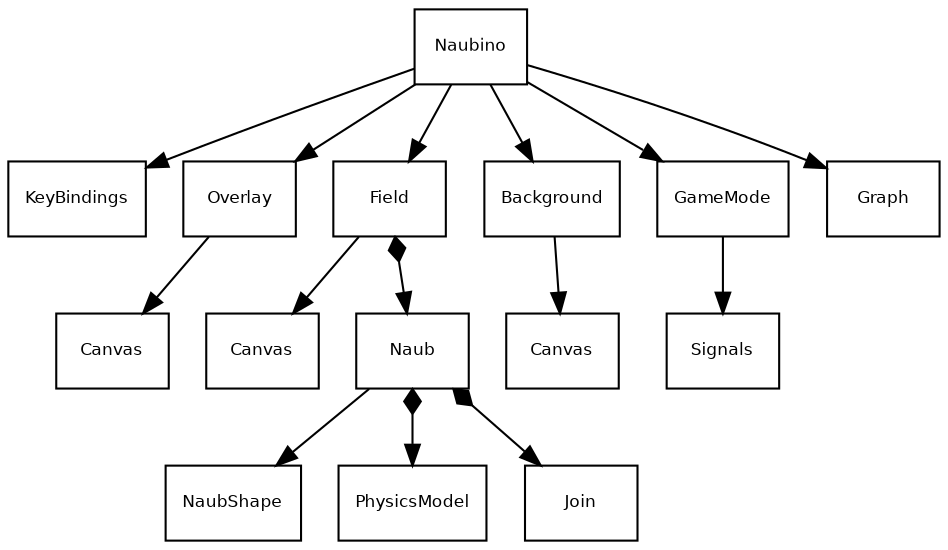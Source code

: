 digraph G {
  fontname = "Bitstream Vera Sans"
  fontsize = 8

  node [fontname = "Bitstream Vera Sans"
    fontsize = 8
    shape = "record"]
  edge [fontname = "Bitstream Vera Sans"
    fontsize = 8
    arrowhead = "normal"
    arrowtail  = "none"
    dir = "both"]

  Naubino [label="{Naubino}"]
  KeyBindings[label="{KeyBindings}"]
  Signals[label="{Signals}"]

  Overlay[label="{Overlay}"]
  Overlay_Canvas[label="{Canvas}"]
  Field[label="{Field}"]
  Field_Canvas[label="{Canvas}"]
  Background[label="{Background}"]
  Background_Canvas[label="{Canvas}"]

  GameMode[label="{GameMode}"]
  The_Graph[label="{Graph}"]
  Naub[label="{Naub}"]
  NaubShape[label="{NaubShape}"]

  Physics[label="{PhysicsModel}"]

 Naubino -> GameMode
 Naubino -> KeyBindings 
 Naubino -> Overlay
 Naubino -> Background
 Naubino -> Field
 Naubino -> The_Graph

 GameMode -> Signals


 Field -> Naub [arrowtail = "diamond" ]
 Field -> Field_Canvas
 Overlay -> Overlay_Canvas
 Background -> Background_Canvas

 Naub -> NaubShape
 Naub -> Physics [arrowtail = "diamond" ]
 Naub -> Join [arrowtail = "diamond" ]

 //NaubShape -> NaubBall



}
